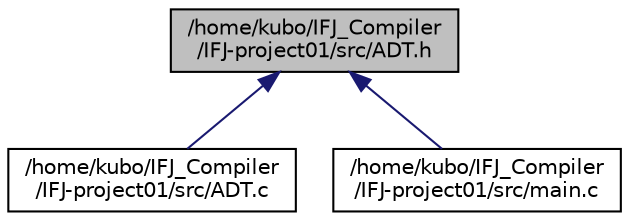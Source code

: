 digraph "/home/kubo/IFJ_Compiler/IFJ-project01/src/ADT.h"
{
 // LATEX_PDF_SIZE
  edge [fontname="Helvetica",fontsize="10",labelfontname="Helvetica",labelfontsize="10"];
  node [fontname="Helvetica",fontsize="10",shape=record];
  Node1 [label="/home/kubo/IFJ_Compiler\l/IFJ-project01/src/ADT.h",height=0.2,width=0.4,color="black", fillcolor="grey75", style="filled", fontcolor="black",tooltip=" "];
  Node1 -> Node2 [dir="back",color="midnightblue",fontsize="10",style="solid",fontname="Helvetica"];
  Node2 [label="/home/kubo/IFJ_Compiler\l/IFJ-project01/src/ADT.c",height=0.2,width=0.4,color="black", fillcolor="white", style="filled",URL="$ADT_8c.html",tooltip=" "];
  Node1 -> Node3 [dir="back",color="midnightblue",fontsize="10",style="solid",fontname="Helvetica"];
  Node3 [label="/home/kubo/IFJ_Compiler\l/IFJ-project01/src/main.c",height=0.2,width=0.4,color="black", fillcolor="white", style="filled",URL="$main_8c.html",tooltip=" "];
}
